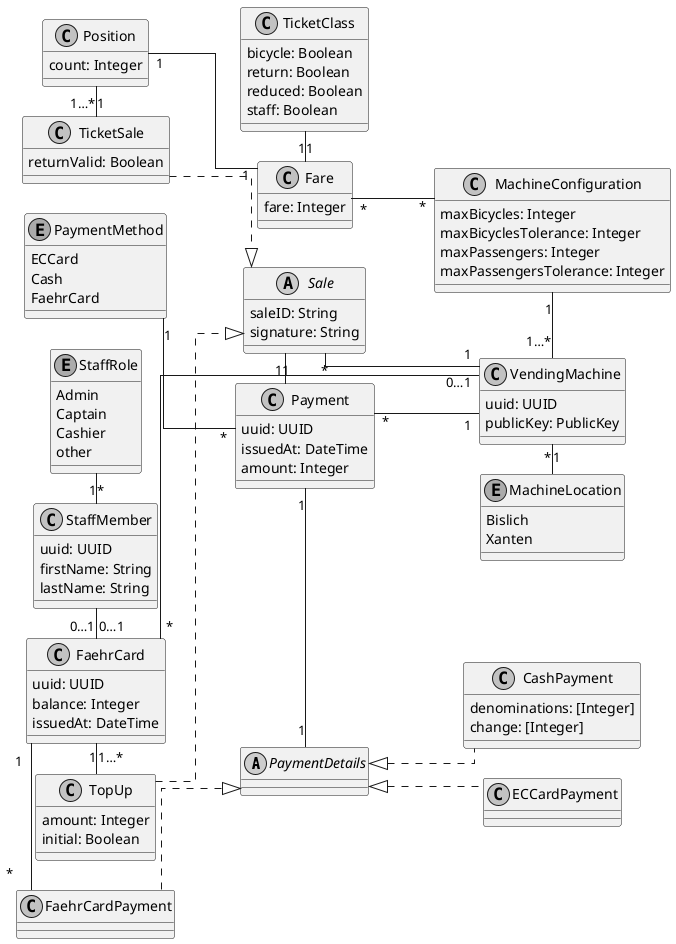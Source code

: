 @startuml
skinparam linetype ortho
left to right direction
skinparam nodesep 30
'title: FerryTix Class Diagram
skinparam monochrome true

abstract class PaymentDetails

class FaehrCardPayment {
    ' uuid: UUID
}
FaehrCardPayment ..|> PaymentDetails
FaehrCardPayment "*" -up  "1" FaehrCard

class CashPayment {
    denominations: [Integer]
    change: [Integer]
}

PaymentDetails <|.. CashPayment

class ECCardPayment {

}

PaymentDetails <|.. ECCardPayment

class Payment {
    'issuedBy: Union<null, VendingMachine>
    uuid: UUID
    issuedAt: DateTime
    amount: Integer
    'details: PaymentDetails
    'method: PaymentMethod
}

enum PaymentMethod {
    ECCard
    Cash
    FaehrCard
}

PaymentMethod "1" -- "*" Payment
Payment "1" - "1" PaymentDetails
Payment "*" - "1" VendingMachine

class TicketSale {
    returnValid: Boolean
    ' from: MachineLocation
    'positions: [Position]
}

class Position {
    ' fare: Fare
    count: Integer
}

Position "1" -- "1" Fare
Position "1…*" - "1" TicketSale

' TicketSale "1" -- "1" Payment

class TicketClass {
    bicycle: Boolean
    return: Boolean
    reduced: Boolean
    staff: Boolean
}

abstract class Sale {
    saleID: String
    'signedBy: VendingMachine
    signature: String
    'payment: Payment
}

TicketSale ..|> Sale
TopUp ..|> Sale
Sale "1" - "1" Payment
Sale "*" -- "1" VendingMachine

class TopUp {
    'for: FaehrCard
    amount: Integer
    initial: Boolean
}

'TopUp "1" -- "1" Payment
FaehrCard "1" - "1…*" TopUp

class StaffMember {
    uuid: UUID
    firstName: String
    lastName: String
    'role: StaffRole
}

StaffMember "*" -up "1" StaffRole

enum StaffRole {
    Admin
    Captain
    Cashier
    other
}

class FaehrCard {
    uuid: UUID
    ' ownedBy: Union<null, StaffMember>
    balance: Integer
    issuedAt: DateTime
    ' issuedBy: Union<null, VendingMachine>
}

FaehrCard "0…1" -up "0…1" StaffMember
FaehrCard "*" -- "0…1" VendingMachine

class MachineConfiguration {
    'forMachine: VendingMachine
    maxBicycles: Integer
    maxBicyclesTolerance: Integer
    maxPassengers: Integer
    maxPassengersTolerance: Integer
    'fares: [Fare]
}

MachineConfiguration "1" - "1…*" VendingMachine
MachineConfiguration "*" -up "*" Fare

class Fare {
    ' ticketClass: TicketClass
    fare: Integer
}

TicketClass "1" - "1" Fare

' enum MachineCommand {
'     setSignalRed
'     setSignalGreen
'     stopVending
'     startVending
' }

enum MachineLocation {
    Bislich
    Xanten
}

class VendingMachine {
    uuid: UUID
    publicKey: PublicKey
    'location: MachineLocation
}

MachineLocation "1" -up "*" VendingMachine

' class MachineStatus {
'     vending: Boolean
'     waiting: [WaitingPassenger]
' }

'WaitingPassenger <- MachineStatus

' class WaitingPassenger {
'     ticketClass: TicketClass
'     waitingSince: DateTime
' }
'
' WaitingPassenger --> TicketClass

@enduml